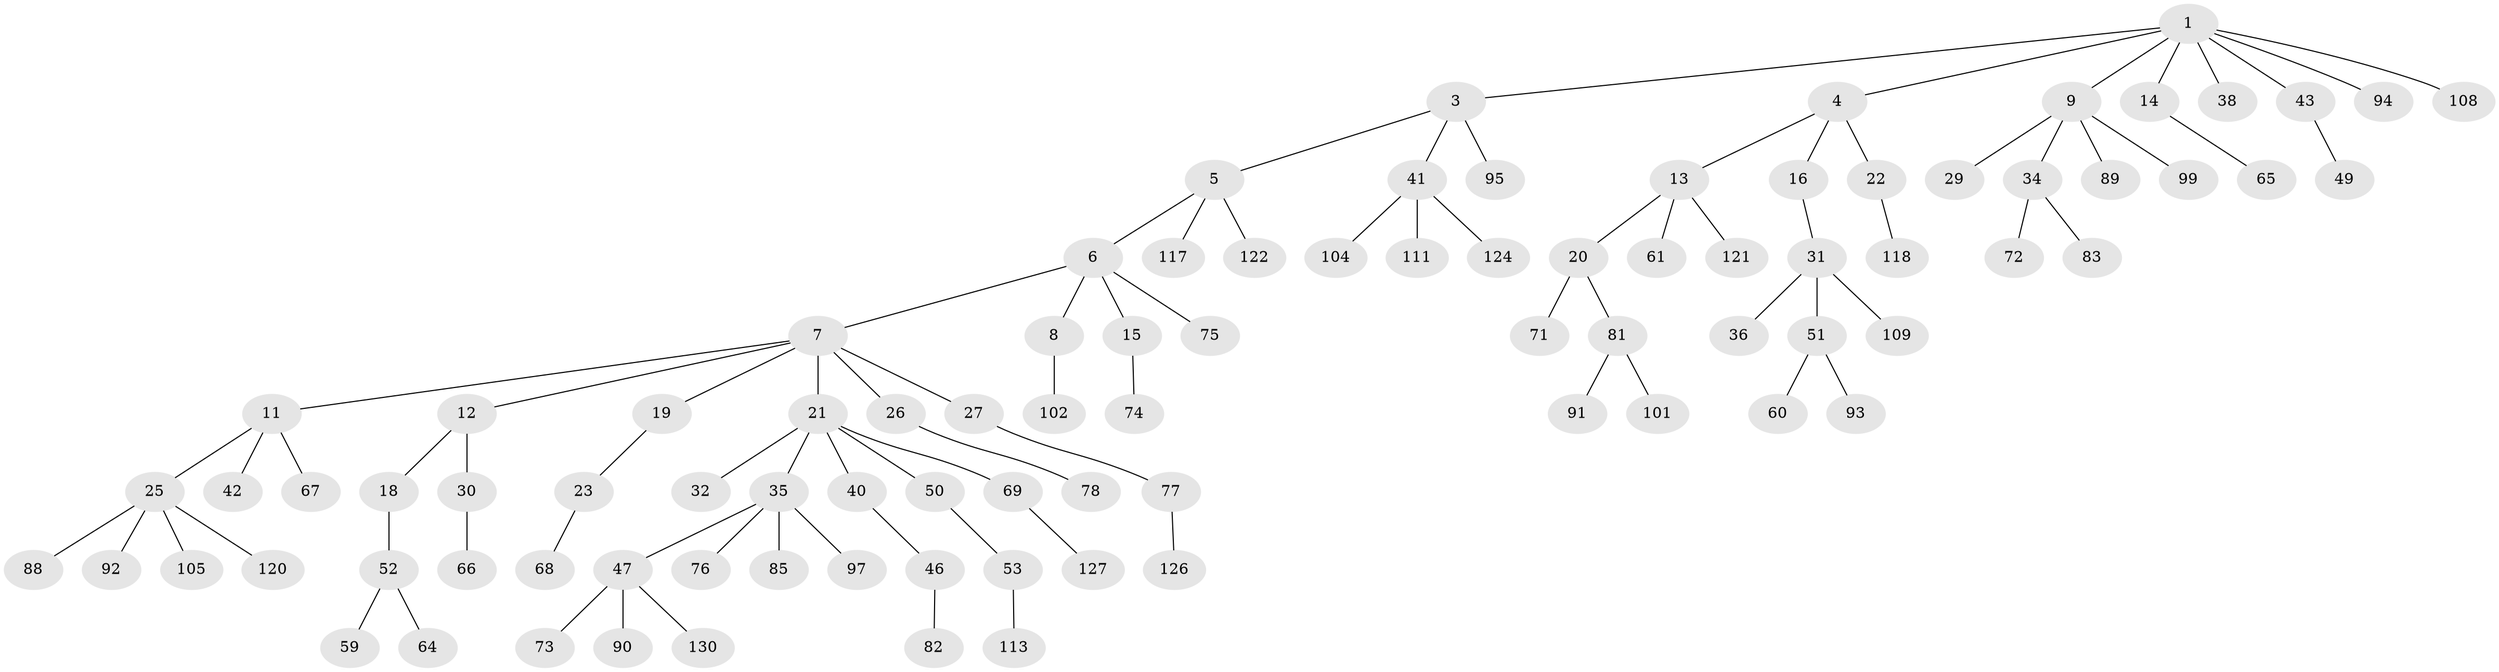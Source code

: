 // Generated by graph-tools (version 1.1) at 2025/24/03/03/25 07:24:05]
// undirected, 90 vertices, 89 edges
graph export_dot {
graph [start="1"]
  node [color=gray90,style=filled];
  1 [super="+2"];
  3 [super="+86"];
  4 [super="+17"];
  5 [super="+84"];
  6 [super="+44"];
  7 [super="+10"];
  8;
  9 [super="+39"];
  11 [super="+80"];
  12 [super="+24"];
  13 [super="+110"];
  14;
  15 [super="+57"];
  16;
  18;
  19;
  20;
  21 [super="+28"];
  22 [super="+115"];
  23 [super="+33"];
  25 [super="+45"];
  26 [super="+63"];
  27 [super="+107"];
  29 [super="+37"];
  30;
  31 [super="+70"];
  32;
  34;
  35 [super="+79"];
  36;
  38;
  40 [super="+58"];
  41;
  42 [super="+55"];
  43 [super="+96"];
  46 [super="+48"];
  47 [super="+62"];
  49;
  50;
  51 [super="+56"];
  52 [super="+54"];
  53;
  59;
  60;
  61;
  64;
  65;
  66 [super="+98"];
  67;
  68;
  69;
  71 [super="+114"];
  72 [super="+106"];
  73;
  74 [super="+103"];
  75;
  76;
  77;
  78;
  81 [super="+87"];
  82 [super="+100"];
  83 [super="+123"];
  85 [super="+119"];
  88 [super="+112"];
  89;
  90;
  91;
  92;
  93;
  94;
  95;
  97;
  99;
  101;
  102 [super="+128"];
  104;
  105;
  108;
  109 [super="+129"];
  111 [super="+125"];
  113 [super="+116"];
  117;
  118;
  120;
  121;
  122;
  124;
  126;
  127;
  130;
  1 -- 43;
  1 -- 3;
  1 -- 4;
  1 -- 38;
  1 -- 9;
  1 -- 108;
  1 -- 14;
  1 -- 94;
  3 -- 5;
  3 -- 41;
  3 -- 95;
  4 -- 13;
  4 -- 16;
  4 -- 22;
  5 -- 6;
  5 -- 122;
  5 -- 117;
  6 -- 7;
  6 -- 8;
  6 -- 15;
  6 -- 75;
  7 -- 19;
  7 -- 21;
  7 -- 11;
  7 -- 26;
  7 -- 27;
  7 -- 12;
  8 -- 102;
  9 -- 29;
  9 -- 34;
  9 -- 89;
  9 -- 99;
  11 -- 25;
  11 -- 42;
  11 -- 67;
  12 -- 18;
  12 -- 30;
  13 -- 20;
  13 -- 61;
  13 -- 121;
  14 -- 65;
  15 -- 74;
  16 -- 31;
  18 -- 52;
  19 -- 23;
  20 -- 71;
  20 -- 81;
  21 -- 32;
  21 -- 40;
  21 -- 50;
  21 -- 35;
  21 -- 69;
  22 -- 118;
  23 -- 68;
  25 -- 88;
  25 -- 105;
  25 -- 120;
  25 -- 92;
  26 -- 78;
  27 -- 77;
  30 -- 66;
  31 -- 36;
  31 -- 51;
  31 -- 109;
  34 -- 72;
  34 -- 83;
  35 -- 47;
  35 -- 76;
  35 -- 85;
  35 -- 97;
  40 -- 46;
  41 -- 104;
  41 -- 111;
  41 -- 124;
  43 -- 49;
  46 -- 82;
  47 -- 90;
  47 -- 130;
  47 -- 73;
  50 -- 53;
  51 -- 60;
  51 -- 93;
  52 -- 59;
  52 -- 64;
  53 -- 113;
  69 -- 127;
  77 -- 126;
  81 -- 91;
  81 -- 101;
}
